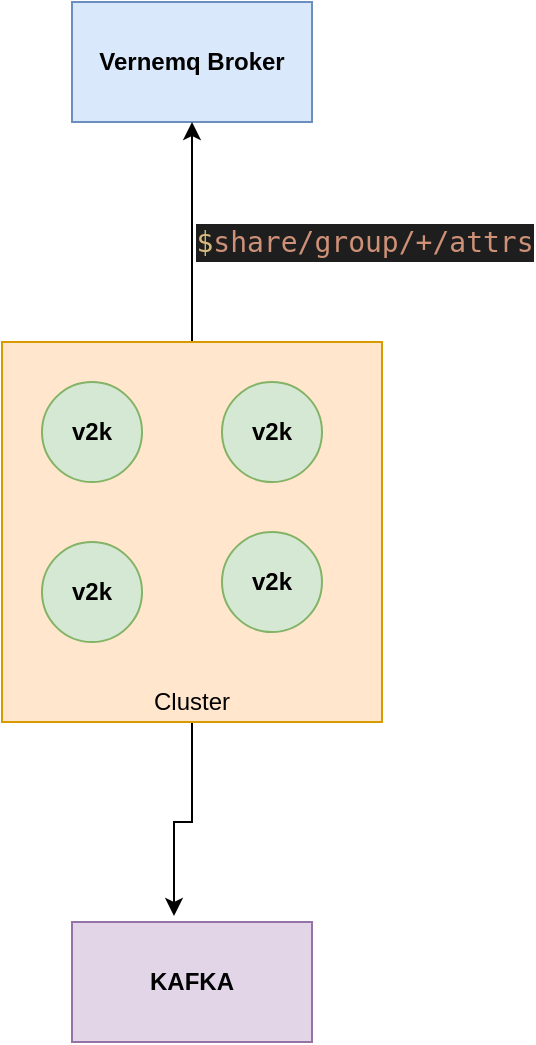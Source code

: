 <mxfile version="12.3.8" type="device" pages="1"><diagram id="x-zttyLiACFOQEvju92b" name="Page-1"><mxGraphModel dx="801" dy="462" grid="1" gridSize="10" guides="1" tooltips="1" connect="1" arrows="1" fold="1" page="1" pageScale="1" pageWidth="827" pageHeight="1169" math="0" shadow="0"><root><mxCell id="0"/><mxCell id="1" parent="0"/><mxCell id="AtLDYDMPc435Cn9970Mr-2" value="&lt;b&gt;Vernemq Broker&lt;/b&gt;" style="rounded=0;whiteSpace=wrap;html=1;fillColor=#dae8fc;strokeColor=#6c8ebf;" parent="1" vertex="1"><mxGeometry x="345" y="110" width="120" height="60" as="geometry"/></mxCell><mxCell id="AtLDYDMPc435Cn9970Mr-10" style="edgeStyle=orthogonalEdgeStyle;rounded=0;orthogonalLoop=1;jettySize=auto;html=1;exitX=0.5;exitY=0;exitDx=0;exitDy=0;entryX=0.5;entryY=1;entryDx=0;entryDy=0;" parent="1" source="AtLDYDMPc435Cn9970Mr-3" target="AtLDYDMPc435Cn9970Mr-2" edge="1"><mxGeometry relative="1" as="geometry"/></mxCell><mxCell id="AtLDYDMPc435Cn9970Mr-13" style="edgeStyle=orthogonalEdgeStyle;rounded=0;orthogonalLoop=1;jettySize=auto;html=1;entryX=0.425;entryY=-0.05;entryDx=0;entryDy=0;entryPerimeter=0;" parent="1" source="AtLDYDMPc435Cn9970Mr-3" target="AtLDYDMPc435Cn9970Mr-12" edge="1"><mxGeometry relative="1" as="geometry"/></mxCell><mxCell id="AtLDYDMPc435Cn9970Mr-3" value="" style="whiteSpace=wrap;html=1;aspect=fixed;fillColor=#ffe6cc;strokeColor=#d79b00;" parent="1" vertex="1"><mxGeometry x="310" y="280" width="190" height="190" as="geometry"/></mxCell><mxCell id="AtLDYDMPc435Cn9970Mr-4" value="&lt;b&gt;v2k&lt;/b&gt;" style="ellipse;whiteSpace=wrap;html=1;aspect=fixed;fillColor=#d5e8d4;strokeColor=#82b366;" parent="1" vertex="1"><mxGeometry x="330" y="300" width="50" height="50" as="geometry"/></mxCell><mxCell id="AtLDYDMPc435Cn9970Mr-5" value="&lt;b&gt;v2k&lt;/b&gt;" style="ellipse;whiteSpace=wrap;html=1;aspect=fixed;fillColor=#d5e8d4;strokeColor=#82b366;" parent="1" vertex="1"><mxGeometry x="420" y="300" width="50" height="50" as="geometry"/></mxCell><mxCell id="AtLDYDMPc435Cn9970Mr-6" value="&lt;b&gt;v2k&lt;/b&gt;" style="ellipse;whiteSpace=wrap;html=1;aspect=fixed;fillColor=#d5e8d4;strokeColor=#82b366;" parent="1" vertex="1"><mxGeometry x="330" y="380" width="50" height="50" as="geometry"/></mxCell><mxCell id="AtLDYDMPc435Cn9970Mr-7" value="&lt;b&gt;v2k&lt;/b&gt;" style="ellipse;whiteSpace=wrap;html=1;aspect=fixed;fillColor=#d5e8d4;strokeColor=#82b366;" parent="1" vertex="1"><mxGeometry x="420" y="375" width="50" height="50" as="geometry"/></mxCell><mxCell id="AtLDYDMPc435Cn9970Mr-8" value="Cluster" style="text;html=1;strokeColor=none;fillColor=none;align=center;verticalAlign=middle;whiteSpace=wrap;rounded=0;" parent="1" vertex="1"><mxGeometry x="385" y="450" width="40" height="20" as="geometry"/></mxCell><mxCell id="AtLDYDMPc435Cn9970Mr-11" value="&lt;div style=&quot;color: rgb(212 , 212 , 212) ; background-color: rgb(30 , 30 , 30) ; font-family: &amp;#34;droid sans mono&amp;#34; , monospace , monospace , &amp;#34;droid sans fallback&amp;#34; ; font-size: 14px ; line-height: 19px ; white-space: pre&quot;&gt;&lt;span style=&quot;color: #d7ba7d&quot;&gt;$&lt;/span&gt;&lt;span style=&quot;color: #ce9178&quot;&gt;share/group/+/attrs&lt;/span&gt;&lt;/div&gt;" style="text;html=1;strokeColor=none;fillColor=none;align=center;verticalAlign=middle;whiteSpace=wrap;rounded=0;" parent="1" vertex="1"><mxGeometry x="413" y="220" width="157" height="20" as="geometry"/></mxCell><mxCell id="AtLDYDMPc435Cn9970Mr-12" value="&lt;b&gt;KAFKA&lt;/b&gt;" style="rounded=0;whiteSpace=wrap;html=1;fillColor=#e1d5e7;strokeColor=#9673a6;" parent="1" vertex="1"><mxGeometry x="345" y="570" width="120" height="60" as="geometry"/></mxCell></root></mxGraphModel></diagram></mxfile>